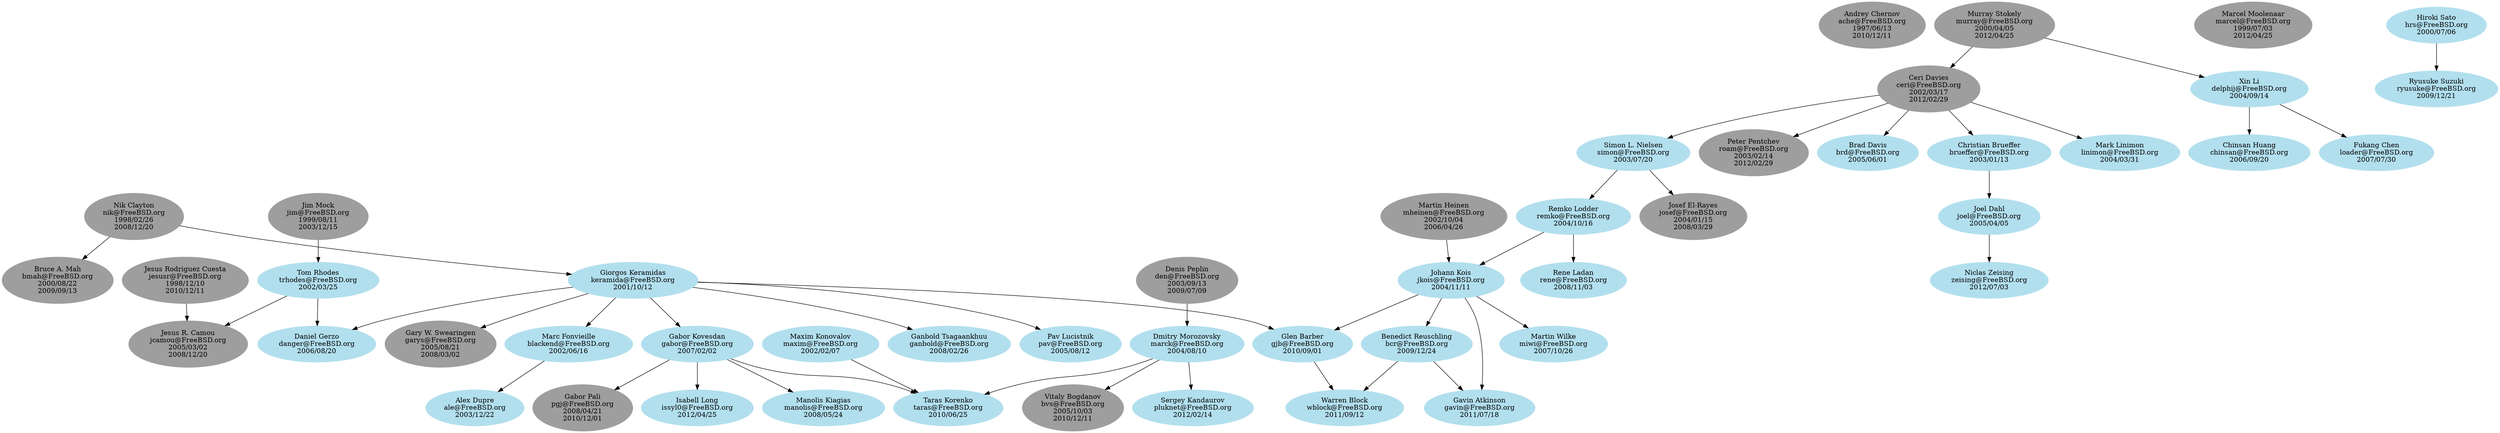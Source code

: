 # $FreeBSD$

# This file is meant to list all FreeBSD doc+www committers and describe the
# mentor-mentee relationships between them.
# The graphical output can be generated from this file with the following
# command:
# $ dot -T png -o file.png committers-doc.dot
#
# The dot binary is part of the graphics/graphviz port.

digraph doc {

# Node definitions follow this example:
#
#   foo [label="Foo Bar\nfoo@FreeBSD.org\n????/??/??"]
#
# ????/??/?? is the date when the commit bit was obtained, usually the one you
# can find looking at svn logs for the svnadmin/access file.
# Use YYYY/MM/DD format.
#
# For returned commit bits, the node definition will follow this example:
#
#   foo [label="Foo Bar\nfoo@FreeBSD.org\n????/??/??\n????/??/??"]
#
# The first date is the same as for an active committer, the second date is
# the date when the commit bit has been returned. Again, check svn logs.

node [color=grey62, style=filled, bgcolor=black];

# Alumni go here. Try to keep things sorted.

ache [label="Andrey Chernov\nache@FreeBSD.org\n1997/06/13\n2010/12/11"]
bmah [label="Bruce A. Mah\nbmah@FreeBSD.org\n2000/08/22\n2009/09/13"]
bvs [label="Vitaly Bogdanov\nbvs@FreeBSD.org\n2005/10/03\n2010/12/11"]
ceri [label="Ceri Davies\nceri@FreeBSD.org\n2002/03/17\n2012/02/29"]
den [label="Denis Peplin\nden@FreeBSD.org\n2003/09/13\n2009/07/09"]
garys [label="Gary W. Swearingen\ngarys@FreeBSD.org\n2005/08/21\n2008/03/02"]
jcamou [label="Jesus R. Camou\njcamou@FreeBSD.org\n2005/03/02\n2008/12/20"]
jesusr [label="Jesus Rodriguez Cuesta\njesusr@FreeBSD.org\n1998/12/10\n2010/12/11"]
jim [label="Jim Mock\njim@FreeBSD.org\n1999/08/11\n2003/12/15"]
josef [label="Josef El-Rayes\njosef@FreeBSD.org\n2004/01/15\n2008/03/29"]
marcel [label="Marcel Moolenaar\nmarcel@FreeBSD.org\n1999/07/03\n2012/04/25"]
mheinen [label="Martin Heinen\nmheinen@FreeBSD.org\n2002/10/04\n2006/04/26"]
murray [label="Murray Stokely\nmurray@FreeBSD.org\n2000/04/05\n2012/04/25"]
nik [label="Nik Clayton\nnik@FreeBSD.org\n1998/02/26\n2008/12/20"]
pgj [label="Gabor Pali\npgj@FreeBSD.org\n2008/04/21\n2010/12/01"]
roam [label="Peter Pentchev\nroam@FreeBSD.org\n2003/02/14\n2012/02/29"]

node [color=lightblue2, style=filled, bgcolor=black];

# Current doc committers go here. Try to keep things sorted.

ale [label="Alex Dupre\nale@FreeBSD.org\n2003/12/22"]
bcr [label="Benedict Reuschling\nbcr@FreeBSD.org\n2009/12/24"]
blackend [label="Marc Fonvieille\nblackend@FreeBSD.org\n2002/06/16"]
brd [label="Brad Davis\nbrd@FreeBSD.org\n2005/06/01"]
brueffer [label="Christian Brueffer\nbrueffer@FreeBSD.org\n2003/01/13"]
chinsan [label="Chinsan Huang\nchinsan@FreeBSD.org\n2006/09/20"]
danger [label="Daniel Gerzo\ndanger@FreeBSD.org\n2006/08/20"]
delphij [label="Xin Li\ndelphij@FreeBSD.org\n2004/09/14"]
gabor [label="Gabor Kovesdan\ngabor@FreeBSD.org\n2007/02/02"]
ganbold [label="Ganbold Tsagaankhuu\nganbold@FreeBSD.org\n2008/02/26"]
gavin [label="Gavin Atkinson\ngavin@FreeBSD.org\n2011/07/18"]
gjb [label="Glen Barber\ngjb@FreeBSD.org\n2010/09/01"]
hrs [label="Hiroki Sato\nhrs@FreeBSD.org\n2000/07/06"]
issyl0 [label="Isabell Long\nissyl0@FreeBSD.org\n2012/04/25"]
jkois [label="Johann Kois\njkois@FreeBSD.org\n2004/11/11"]
joel [label="Joel Dahl\njoel@FreeBSD.org\n2005/04/05"]
keramida [label="Giorgos Keramidas\nkeramida@FreeBSD.org\n2001/10/12"]
linimon [label="Mark Linimon\nlinimon@FreeBSD.org\n2004/03/31"]
loader [label="Fukang Chen\nloader@FreeBSD.org\n2007/07/30"]
manolis [label="Manolis Kiagias\nmanolis@FreeBSD.org\n2008/05/24"]
marck [label="Dmitry Morozovsky\nmarck@FreeBSD.org\n2004/08/10"]
maxim [label="Maxim Konovalov\nmaxim@FreeBSD.org\n2002/02/07"]
miwi [label="Martin Wilke\nmiwi@FreeBSD.org\n2007/10/26"]
pav [label="Pav Lucistnik\npav@FreeBSD.org\n2005/08/12"]
pluknet [label="Sergey Kandaurov\npluknet@FreeBSD.org\n2012/02/14"]
remko [label="Remko Lodder\nremko@FreeBSD.org\n2004/10/16"]
rene [label="Rene Ladan\nrene@FreeBSD.org\n2008/11/03"]
ryusuke [label="Ryusuke Suzuki\nryusuke@FreeBSD.org\n2009/12/21"]
simon [label="Simon L. Nielsen\nsimon@FreeBSD.org\n2003/07/20"]
taras [label="Taras Korenko\ntaras@FreeBSD.org\n2010/06/25"]
trhodes [label="Tom Rhodes\ntrhodes@FreeBSD.org\n2002/03/25"]
wblock [label="Warren Block\nwblock@FreeBSD.org\n2011/09/12"]
zeising [label="Niclas Zeising\nzeising@FreeBSD.org\n2012/07/03"]

# Here are the mentor/mentee relationships.
# Group together all the mentees for a particular mentor.
# Keep the list sorted by mentor login.

bcr -> gavin
bcr -> wblock

blackend -> ale

brueffer -> joel

ceri -> brd
ceri -> brueffer
ceri -> linimon
ceri -> roam
ceri -> simon

den -> marck

delphij -> chinsan
delphij -> loader

gabor -> pgj
gabor -> manolis
gabor -> taras
gabor -> issyl0

gjb -> wblock

hrs -> ryusuke

jesusr -> jcamou

jim -> trhodes

jkois -> miwi
jkois -> bcr
jkois -> gavin
jkois -> gjb

joel -> zeising

keramida -> blackend
keramida -> danger
keramida -> gabor
keramida -> ganbold
keramida -> garys
keramida -> gjb
keramida -> pav

marck -> bvs
marck -> pluknet
marck -> taras

maxim -> taras

mheinen -> jkois

murray -> ceri
murray -> delphij

nik -> bmah
nik -> keramida

remko -> jkois
remko -> rene

simon -> josef
simon -> remko

trhodes -> danger
trhodes -> jcamou
}
